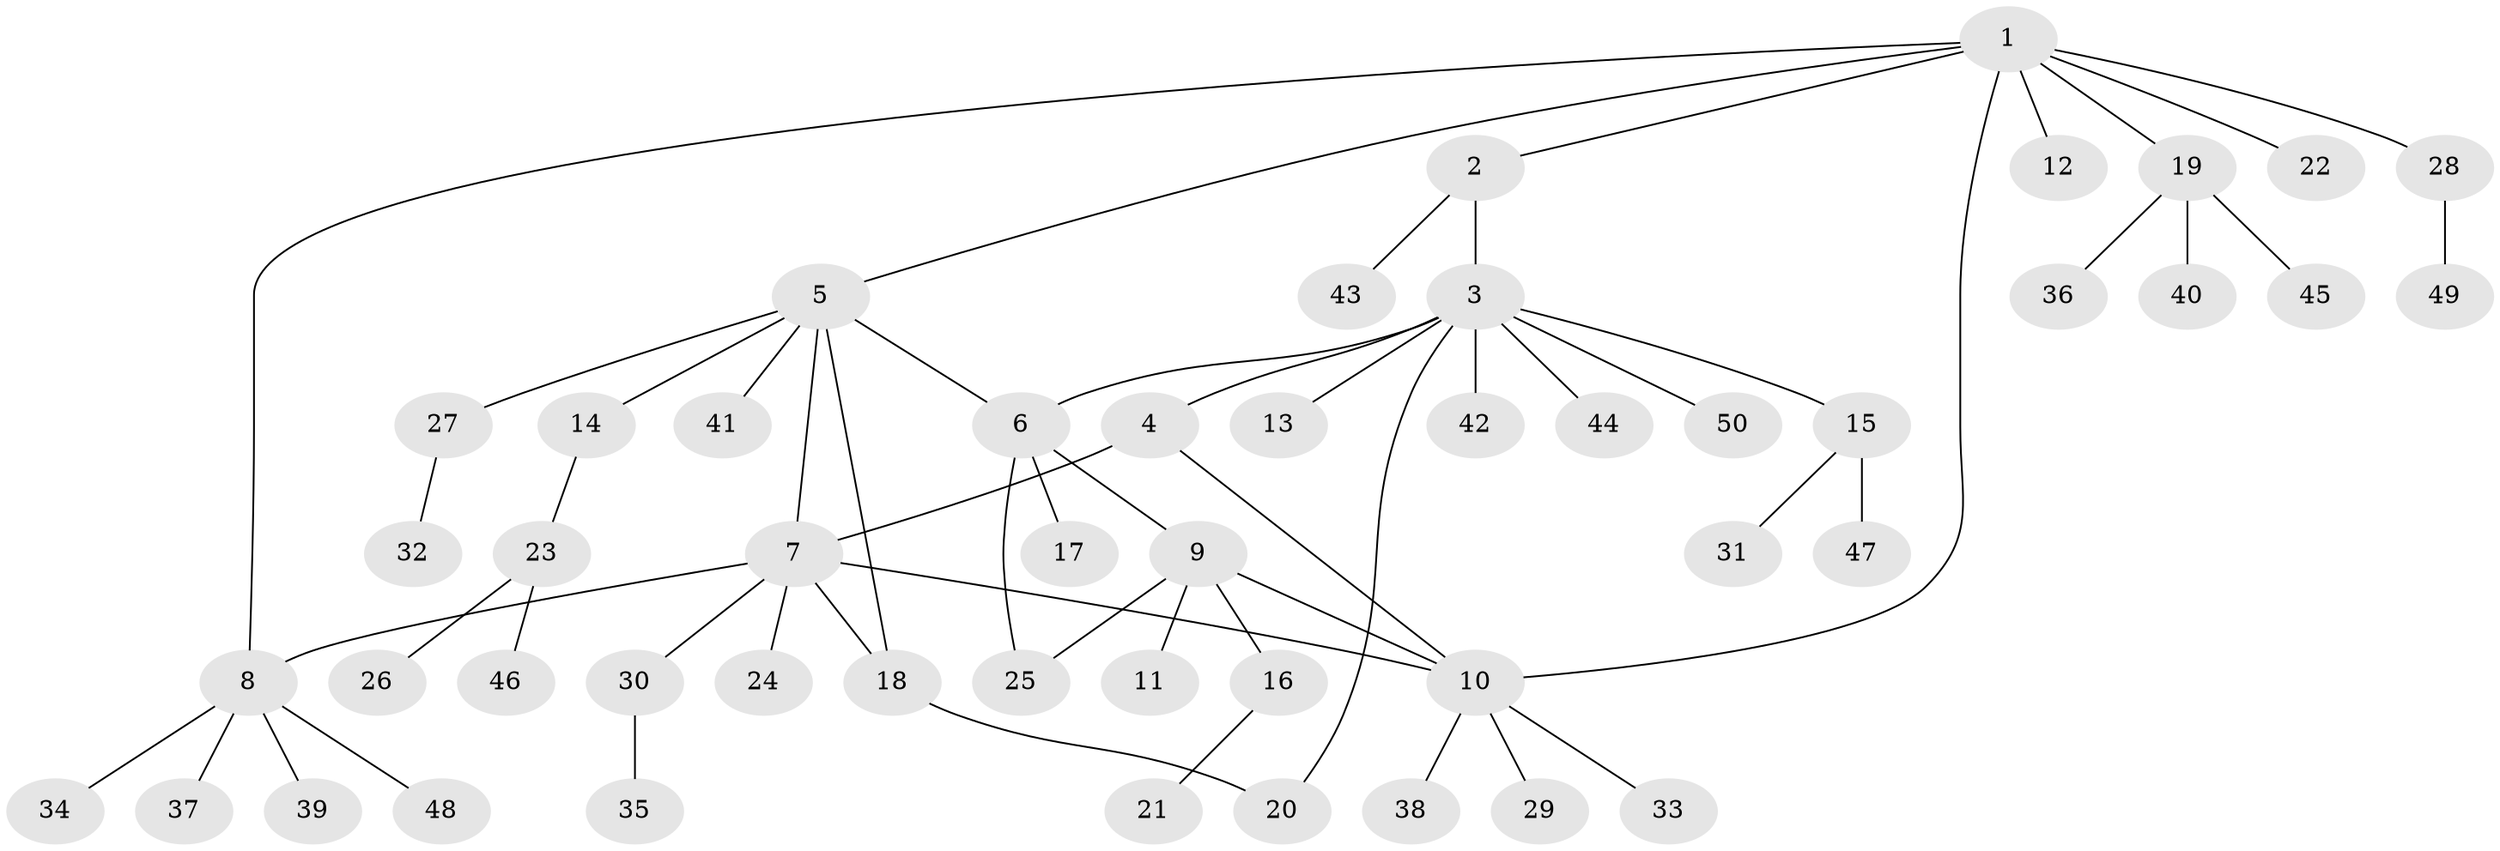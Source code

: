 // coarse degree distribution, {8: 0.02702702702702703, 2: 0.13513513513513514, 9: 0.02702702702702703, 7: 0.05405405405405406, 6: 0.02702702702702703, 5: 0.05405405405405406, 1: 0.6216216216216216, 3: 0.05405405405405406}
// Generated by graph-tools (version 1.1) at 2025/24/03/03/25 07:24:18]
// undirected, 50 vertices, 58 edges
graph export_dot {
graph [start="1"]
  node [color=gray90,style=filled];
  1;
  2;
  3;
  4;
  5;
  6;
  7;
  8;
  9;
  10;
  11;
  12;
  13;
  14;
  15;
  16;
  17;
  18;
  19;
  20;
  21;
  22;
  23;
  24;
  25;
  26;
  27;
  28;
  29;
  30;
  31;
  32;
  33;
  34;
  35;
  36;
  37;
  38;
  39;
  40;
  41;
  42;
  43;
  44;
  45;
  46;
  47;
  48;
  49;
  50;
  1 -- 2;
  1 -- 5;
  1 -- 8;
  1 -- 10;
  1 -- 12;
  1 -- 19;
  1 -- 22;
  1 -- 28;
  2 -- 3;
  2 -- 43;
  3 -- 4;
  3 -- 6;
  3 -- 13;
  3 -- 15;
  3 -- 20;
  3 -- 42;
  3 -- 44;
  3 -- 50;
  4 -- 7;
  4 -- 10;
  5 -- 6;
  5 -- 7;
  5 -- 14;
  5 -- 18;
  5 -- 27;
  5 -- 41;
  6 -- 9;
  6 -- 17;
  6 -- 25;
  7 -- 8;
  7 -- 10;
  7 -- 18;
  7 -- 24;
  7 -- 30;
  8 -- 34;
  8 -- 37;
  8 -- 39;
  8 -- 48;
  9 -- 10;
  9 -- 11;
  9 -- 16;
  9 -- 25;
  10 -- 29;
  10 -- 33;
  10 -- 38;
  14 -- 23;
  15 -- 31;
  15 -- 47;
  16 -- 21;
  18 -- 20;
  19 -- 36;
  19 -- 40;
  19 -- 45;
  23 -- 26;
  23 -- 46;
  27 -- 32;
  28 -- 49;
  30 -- 35;
}
